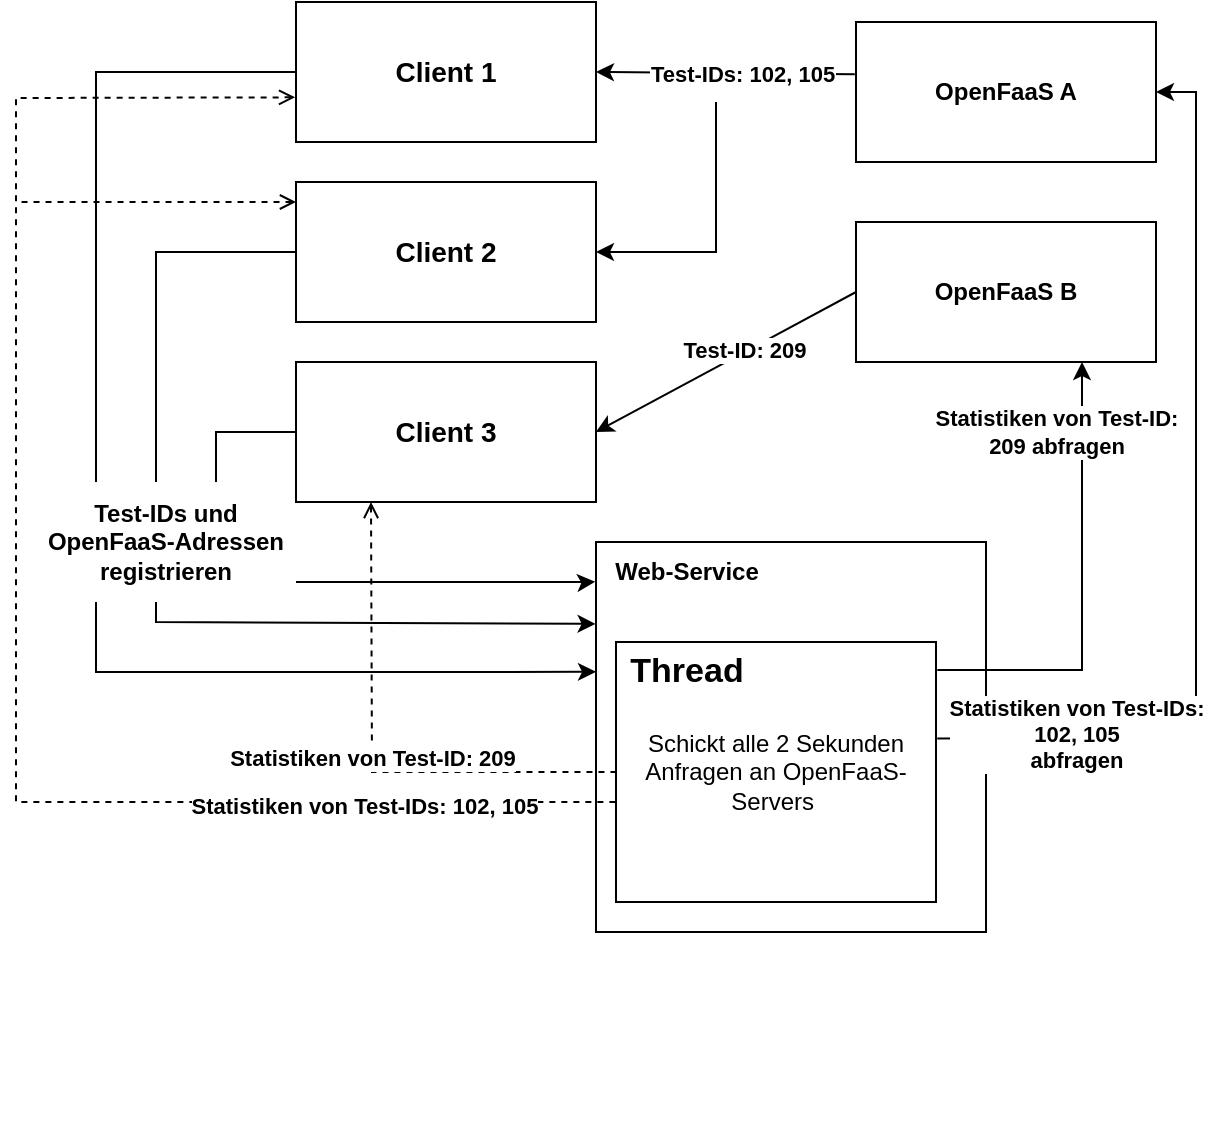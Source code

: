 <mxfile version="16.1.2" type="device"><diagram id="QnjKpPx2Ygs-rL03Jl_y" name="Seite-1"><mxGraphModel dx="1296" dy="1008" grid="1" gridSize="10" guides="1" tooltips="1" connect="1" arrows="1" fold="1" page="1" pageScale="1" pageWidth="827" pageHeight="1169" math="0" shadow="0"><root><mxCell id="0"/><mxCell id="1" parent="0"/><mxCell id="Xn6H6S8kqOaAWUQKgGR3-1" value="Client 1" style="rounded=0;whiteSpace=wrap;html=1;fontStyle=1;fontSize=14;fillColor=none;" parent="1" vertex="1"><mxGeometry x="150" y="10" width="150" height="70" as="geometry"/></mxCell><mxCell id="Xn6H6S8kqOaAWUQKgGR3-2" value="" style="whiteSpace=wrap;html=1;aspect=fixed;fillColor=none;" parent="1" vertex="1"><mxGeometry x="300" y="280" width="195" height="195" as="geometry"/></mxCell><mxCell id="Xn6H6S8kqOaAWUQKgGR3-3" value="Schickt alle 2 Sekunden Anfragen an OpenFaaS-Servers&amp;nbsp;" style="rounded=0;whiteSpace=wrap;html=1;fillColor=none;" parent="1" vertex="1"><mxGeometry x="310" y="330" width="160" height="130" as="geometry"/></mxCell><mxCell id="Xn6H6S8kqOaAWUQKgGR3-5" value="OpenFaaS B" style="rounded=0;whiteSpace=wrap;html=1;fillColor=none;fontStyle=1" parent="1" vertex="1"><mxGeometry x="430" y="120" width="150" height="70" as="geometry"/></mxCell><mxCell id="Xn6H6S8kqOaAWUQKgGR3-6" value="Client 2" style="rounded=0;whiteSpace=wrap;html=1;fontStyle=1;fontSize=14;fillColor=none;" parent="1" vertex="1"><mxGeometry x="150" y="100" width="150" height="70" as="geometry"/></mxCell><mxCell id="Xn6H6S8kqOaAWUQKgGR3-21" style="edgeStyle=orthogonalEdgeStyle;rounded=0;orthogonalLoop=1;jettySize=auto;html=1;exitX=0;exitY=0.5;exitDx=0;exitDy=0;entryX=-0.002;entryY=0.102;entryDx=0;entryDy=0;entryPerimeter=0;" parent="1" source="Xn6H6S8kqOaAWUQKgGR3-7" target="Xn6H6S8kqOaAWUQKgGR3-2" edge="1"><mxGeometry relative="1" as="geometry"><mxPoint x="298" y="300" as="targetPoint"/><Array as="points"><mxPoint x="110" y="225"/><mxPoint x="110" y="300"/><mxPoint x="298" y="300"/></Array></mxGeometry></mxCell><mxCell id="Xn6H6S8kqOaAWUQKgGR3-14" value="" style="endArrow=classic;html=1;rounded=0;exitX=-0.004;exitY=0.374;exitDx=0;exitDy=0;entryX=1;entryY=0.5;entryDx=0;entryDy=0;fontStyle=1;exitPerimeter=0;" parent="1" source="Xn6H6S8kqOaAWUQKgGR3-4" target="Xn6H6S8kqOaAWUQKgGR3-1" edge="1"><mxGeometry width="50" height="50" relative="1" as="geometry"><mxPoint x="530" y="260" as="sourcePoint"/><mxPoint x="580" y="210" as="targetPoint"/></mxGeometry></mxCell><mxCell id="Xn6H6S8kqOaAWUQKgGR3-25" value="Test-IDs: 102, 105" style="edgeLabel;html=1;align=center;verticalAlign=middle;resizable=0;points=[];fontStyle=1" parent="Xn6H6S8kqOaAWUQKgGR3-14" vertex="1" connectable="0"><mxGeometry x="-0.125" relative="1" as="geometry"><mxPoint as="offset"/></mxGeometry></mxCell><mxCell id="Xn6H6S8kqOaAWUQKgGR3-15" value="" style="endArrow=classic;html=1;rounded=0;entryX=1;entryY=0.5;entryDx=0;entryDy=0;startArrow=none;" parent="1" target="Xn6H6S8kqOaAWUQKgGR3-6" edge="1"><mxGeometry width="50" height="50" relative="1" as="geometry"><mxPoint x="360" y="60" as="sourcePoint"/><mxPoint x="580" y="210" as="targetPoint"/><Array as="points"><mxPoint x="360" y="135"/></Array></mxGeometry></mxCell><mxCell id="Xn6H6S8kqOaAWUQKgGR3-16" value="" style="endArrow=classic;html=1;rounded=0;exitX=0;exitY=0.5;exitDx=0;exitDy=0;entryX=1;entryY=0.5;entryDx=0;entryDy=0;" parent="1" source="Xn6H6S8kqOaAWUQKgGR3-5" target="Xn6H6S8kqOaAWUQKgGR3-7" edge="1"><mxGeometry width="50" height="50" relative="1" as="geometry"><mxPoint x="530" y="260" as="sourcePoint"/><mxPoint x="580" y="210" as="targetPoint"/></mxGeometry></mxCell><mxCell id="Xn6H6S8kqOaAWUQKgGR3-27" value="Test-ID: 209" style="edgeLabel;html=1;align=center;verticalAlign=middle;resizable=0;points=[];fontStyle=1" parent="Xn6H6S8kqOaAWUQKgGR3-16" vertex="1" connectable="0"><mxGeometry x="-0.145" y="-1" relative="1" as="geometry"><mxPoint as="offset"/></mxGeometry></mxCell><mxCell id="Xn6H6S8kqOaAWUQKgGR3-4" value="&lt;b&gt;OpenFaaS A&lt;/b&gt;" style="rounded=0;whiteSpace=wrap;html=1;fillColor=none;" parent="1" vertex="1"><mxGeometry x="430" y="20" width="150" height="70" as="geometry"/></mxCell><mxCell id="Xn6H6S8kqOaAWUQKgGR3-18" value="" style="endArrow=classic;html=1;rounded=0;exitX=0;exitY=0.5;exitDx=0;exitDy=0;entryX=0;entryY=0.333;entryDx=0;entryDy=0;entryPerimeter=0;" parent="1" source="Xn6H6S8kqOaAWUQKgGR3-1" target="Xn6H6S8kqOaAWUQKgGR3-2" edge="1"><mxGeometry width="50" height="50" relative="1" as="geometry"><mxPoint x="380" y="240" as="sourcePoint"/><mxPoint x="430" y="190" as="targetPoint"/><Array as="points"><mxPoint x="50" y="45"/><mxPoint x="50" y="345"/></Array></mxGeometry></mxCell><mxCell id="Xn6H6S8kqOaAWUQKgGR3-19" value="" style="endArrow=classic;html=1;rounded=0;exitX=0;exitY=0.5;exitDx=0;exitDy=0;entryX=-0.001;entryY=0.21;entryDx=0;entryDy=0;entryPerimeter=0;" parent="1" source="Xn6H6S8kqOaAWUQKgGR3-6" target="Xn6H6S8kqOaAWUQKgGR3-2" edge="1"><mxGeometry width="50" height="50" relative="1" as="geometry"><mxPoint x="380" y="240" as="sourcePoint"/><mxPoint x="430" y="190" as="targetPoint"/><Array as="points"><mxPoint x="80" y="135"/><mxPoint x="80" y="320"/></Array></mxGeometry></mxCell><mxCell id="Xn6H6S8kqOaAWUQKgGR3-24" value="&lt;b&gt;&lt;span&gt;Test-IDs und OpenFaaS-Adressen registrieren&lt;/span&gt;&lt;/b&gt;" style="rounded=0;whiteSpace=wrap;html=1;fillColor=default;strokeColor=none;" parent="1" vertex="1"><mxGeometry x="20" y="250" width="130" height="60" as="geometry"/></mxCell><mxCell id="Xn6H6S8kqOaAWUQKgGR3-28" value="Web-Service" style="text;html=1;strokeColor=none;fillColor=none;align=center;verticalAlign=middle;whiteSpace=wrap;rounded=0;fontStyle=1" parent="1" vertex="1"><mxGeometry x="300" y="280" width="91" height="30" as="geometry"/></mxCell><mxCell id="Xn6H6S8kqOaAWUQKgGR3-30" value="" style="endArrow=classic;html=1;rounded=0;exitX=1.004;exitY=0.108;exitDx=0;exitDy=0;exitPerimeter=0;" parent="1" source="Xn6H6S8kqOaAWUQKgGR3-3" edge="1"><mxGeometry width="50" height="50" relative="1" as="geometry"><mxPoint x="460" y="450" as="sourcePoint"/><mxPoint x="543" y="190" as="targetPoint"/><Array as="points"><mxPoint x="543" y="344"/></Array></mxGeometry></mxCell><mxCell id="Xn6H6S8kqOaAWUQKgGR3-32" value="&lt;b&gt;Statistiken von Test-ID&lt;/b&gt;:&lt;br&gt;209 abfragen" style="edgeLabel;html=1;align=center;verticalAlign=middle;resizable=0;points=[];fontStyle=1" parent="Xn6H6S8kqOaAWUQKgGR3-30" vertex="1" connectable="0"><mxGeometry x="0.556" relative="1" as="geometry"><mxPoint x="-13" y="-16" as="offset"/></mxGeometry></mxCell><mxCell id="Xn6H6S8kqOaAWUQKgGR3-31" value="" style="endArrow=classic;html=1;rounded=0;exitX=1.004;exitY=0.371;exitDx=0;exitDy=0;exitPerimeter=0;entryX=1;entryY=0.5;entryDx=0;entryDy=0;" parent="1" source="Xn6H6S8kqOaAWUQKgGR3-3" target="Xn6H6S8kqOaAWUQKgGR3-4" edge="1"><mxGeometry width="50" height="50" relative="1" as="geometry"><mxPoint x="460" y="520" as="sourcePoint"/><mxPoint x="730" y="428" as="targetPoint"/><Array as="points"><mxPoint x="600" y="378"/><mxPoint x="600" y="55"/></Array></mxGeometry></mxCell><mxCell id="Xn6H6S8kqOaAWUQKgGR3-33" value="&lt;b&gt;Statistiken von Test-ID&lt;/b&gt;s: &lt;br&gt;102, 105&lt;br&gt;abfragen" style="edgeLabel;html=1;align=center;verticalAlign=middle;resizable=0;points=[];fontStyle=1" parent="Xn6H6S8kqOaAWUQKgGR3-31" vertex="1" connectable="0"><mxGeometry x="0.067" relative="1" as="geometry"><mxPoint x="-60" y="120" as="offset"/></mxGeometry></mxCell><mxCell id="Xn6H6S8kqOaAWUQKgGR3-34" value="" style="endArrow=none;dashed=1;html=1;rounded=0;exitX=0.25;exitY=1;exitDx=0;exitDy=0;entryX=0;entryY=0.5;entryDx=0;entryDy=0;startArrow=open;startFill=0;" parent="1" source="Xn6H6S8kqOaAWUQKgGR3-7" target="Xn6H6S8kqOaAWUQKgGR3-3" edge="1"><mxGeometry width="50" height="50" relative="1" as="geometry"><mxPoint x="310" y="440" as="sourcePoint"/><mxPoint x="360" y="390" as="targetPoint"/><Array as="points"><mxPoint x="188" y="395"/></Array></mxGeometry></mxCell><mxCell id="Xn6H6S8kqOaAWUQKgGR3-41" value="&lt;b&gt;Statistiken von Test-ID: 209&lt;/b&gt;" style="edgeLabel;html=1;align=center;verticalAlign=middle;resizable=0;points=[];" parent="Xn6H6S8kqOaAWUQKgGR3-34" vertex="1" connectable="0"><mxGeometry x="-0.005" relative="1" as="geometry"><mxPoint as="offset"/></mxGeometry></mxCell><mxCell id="Xn6H6S8kqOaAWUQKgGR3-37" value="" style="endArrow=none;dashed=1;html=1;rounded=0;exitX=-0.003;exitY=0.681;exitDx=0;exitDy=0;entryX=0.01;entryY=0.615;entryDx=0;entryDy=0;startArrow=open;startFill=0;exitPerimeter=0;entryPerimeter=0;" parent="1" source="Xn6H6S8kqOaAWUQKgGR3-1" target="Xn6H6S8kqOaAWUQKgGR3-3" edge="1"><mxGeometry width="50" height="50" relative="1" as="geometry"><mxPoint x="187.5" y="290" as="sourcePoint"/><mxPoint x="310" y="475" as="targetPoint"/><Array as="points"><mxPoint x="10" y="58"/><mxPoint x="10" y="410"/></Array></mxGeometry></mxCell><mxCell id="Xn6H6S8kqOaAWUQKgGR3-44" value="&lt;b&gt;Statistiken von Test-IDs&lt;/b&gt;&lt;b&gt;: 102, 105&lt;/b&gt;" style="edgeLabel;html=1;align=center;verticalAlign=middle;resizable=0;points=[];" parent="Xn6H6S8kqOaAWUQKgGR3-37" vertex="1" connectable="0"><mxGeometry x="0.678" y="-2" relative="1" as="geometry"><mxPoint as="offset"/></mxGeometry></mxCell><mxCell id="Xn6H6S8kqOaAWUQKgGR3-39" value="" style="endArrow=none;dashed=1;html=1;rounded=0;strokeColor=none;startArrow=open;startFill=0;" parent="1" edge="1"><mxGeometry width="50" height="50" relative="1" as="geometry"><mxPoint x="90" y="570" as="sourcePoint"/><mxPoint x="140" y="520" as="targetPoint"/></mxGeometry></mxCell><mxCell id="Xn6H6S8kqOaAWUQKgGR3-40" value="" style="endArrow=none;dashed=1;html=1;rounded=0;startArrow=open;startFill=0;" parent="1" edge="1"><mxGeometry width="50" height="50" relative="1" as="geometry"><mxPoint x="150" y="110" as="sourcePoint"/><mxPoint x="10" y="110" as="targetPoint"/></mxGeometry></mxCell><mxCell id="Xn6H6S8kqOaAWUQKgGR3-45" value="Thread" style="text;html=1;strokeColor=none;fillColor=none;align=center;verticalAlign=middle;whiteSpace=wrap;rounded=0;fontStyle=1;fontSize=17;" parent="1" vertex="1"><mxGeometry x="300" y="330" width="91" height="30" as="geometry"/></mxCell><mxCell id="Xn6H6S8kqOaAWUQKgGR3-7" value="Client 3" style="rounded=0;whiteSpace=wrap;html=1;fontStyle=1;fontSize=14;fillColor=none;" parent="1" vertex="1"><mxGeometry x="150" y="190" width="150" height="70" as="geometry"/></mxCell></root></mxGraphModel></diagram></mxfile>
